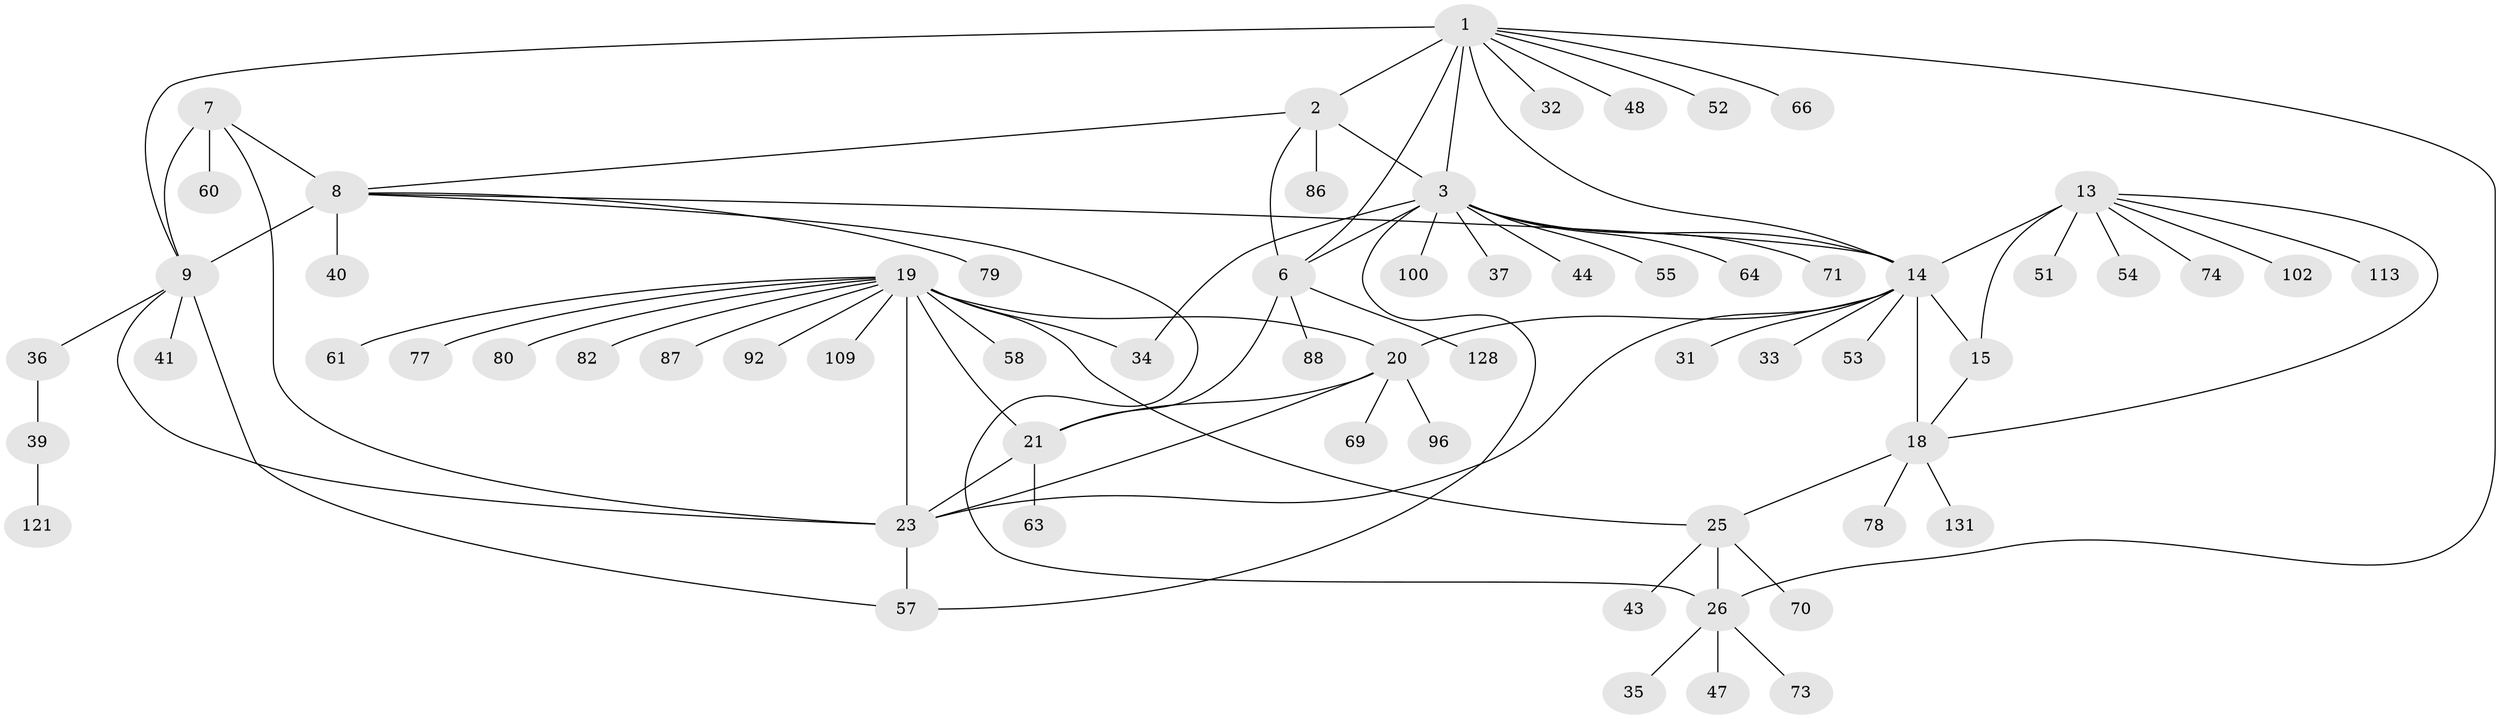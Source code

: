 // original degree distribution, {12: 0.015267175572519083, 7: 0.05343511450381679, 10: 0.061068702290076333, 8: 0.04580152671755725, 6: 0.030534351145038167, 9: 0.022900763358778626, 1: 0.5801526717557252, 2: 0.15267175572519084, 5: 0.007633587786259542, 3: 0.022900763358778626, 4: 0.007633587786259542}
// Generated by graph-tools (version 1.1) at 2025/15/03/09/25 04:15:56]
// undirected, 65 vertices, 87 edges
graph export_dot {
graph [start="1"]
  node [color=gray90,style=filled];
  1;
  2;
  3 [super="+68+4+5+84+94+98"];
  6;
  7;
  8 [super="+11+104"];
  9 [super="+12+126+90+10+56"];
  13;
  14 [super="+16+59"];
  15 [super="+117+125"];
  18;
  19 [super="+22+46"];
  20;
  21 [super="+24"];
  23;
  25 [super="+30+38"];
  26 [super="+27+65+29"];
  31;
  32;
  33;
  34;
  35;
  36;
  37 [super="+67"];
  39;
  40;
  41;
  43 [super="+62"];
  44;
  47;
  48;
  51;
  52;
  53;
  54;
  55;
  57 [super="+115"];
  58;
  60 [super="+118"];
  61;
  63;
  64 [super="+127"];
  66 [super="+95"];
  69;
  70;
  71;
  73;
  74;
  77;
  78;
  79;
  80 [super="+81+116+103"];
  82;
  86;
  87;
  88;
  92;
  96;
  100;
  102;
  109;
  113;
  121;
  128;
  131;
  1 -- 2;
  1 -- 3 [weight=3];
  1 -- 6;
  1 -- 26;
  1 -- 32;
  1 -- 48;
  1 -- 52;
  1 -- 66;
  1 -- 14;
  1 -- 9;
  2 -- 3 [weight=3];
  2 -- 6;
  2 -- 86;
  2 -- 8;
  3 -- 6 [weight=3];
  3 -- 55;
  3 -- 34;
  3 -- 14;
  3 -- 64;
  3 -- 100;
  3 -- 37;
  3 -- 44;
  3 -- 57;
  3 -- 71;
  6 -- 21;
  6 -- 88;
  6 -- 128;
  7 -- 8 [weight=2];
  7 -- 9 [weight=3];
  7 -- 23;
  7 -- 60;
  8 -- 9 [weight=6];
  8 -- 40;
  8 -- 14;
  8 -- 79;
  8 -- 26;
  9 -- 41;
  9 -- 57;
  9 -- 36;
  9 -- 23;
  13 -- 14 [weight=3];
  13 -- 15;
  13 -- 18;
  13 -- 51;
  13 -- 54;
  13 -- 74;
  13 -- 102;
  13 -- 113;
  14 -- 15 [weight=3];
  14 -- 18 [weight=3];
  14 -- 20;
  14 -- 33;
  14 -- 53;
  14 -- 31;
  14 -- 23;
  15 -- 18;
  18 -- 25;
  18 -- 78;
  18 -- 131;
  19 -- 20 [weight=2];
  19 -- 21 [weight=4];
  19 -- 23 [weight=2];
  19 -- 61;
  19 -- 82;
  19 -- 87;
  19 -- 25;
  19 -- 34;
  19 -- 77;
  19 -- 109;
  19 -- 80;
  19 -- 92;
  19 -- 58;
  20 -- 21 [weight=2];
  20 -- 23;
  20 -- 69;
  20 -- 96;
  21 -- 23 [weight=2];
  21 -- 63;
  23 -- 57;
  25 -- 26 [weight=8];
  25 -- 43;
  25 -- 70;
  26 -- 73;
  26 -- 35;
  26 -- 47;
  36 -- 39;
  39 -- 121;
}
